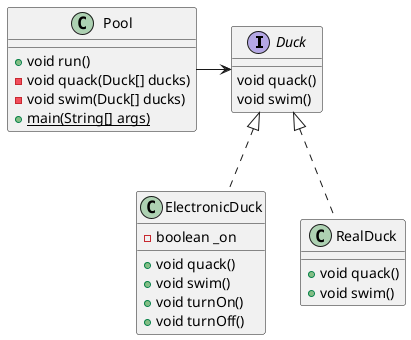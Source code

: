 @startuml

interface Duck{
    void quack()
    void swim()
}

class ElectronicDuck implements Duck{
    - boolean _on
    + void quack()
    + void swim()
    + void turnOn()
    + void turnOff()
}

class RealDuck implements Duck{
    + void quack()
    + void swim()
}

class Pool{
    + void run()
    - void quack(Duck[] ducks)
    - void swim(Duck[] ducks)
    {static} + main(String[] args)
}

Pool -> Duck

@enduml